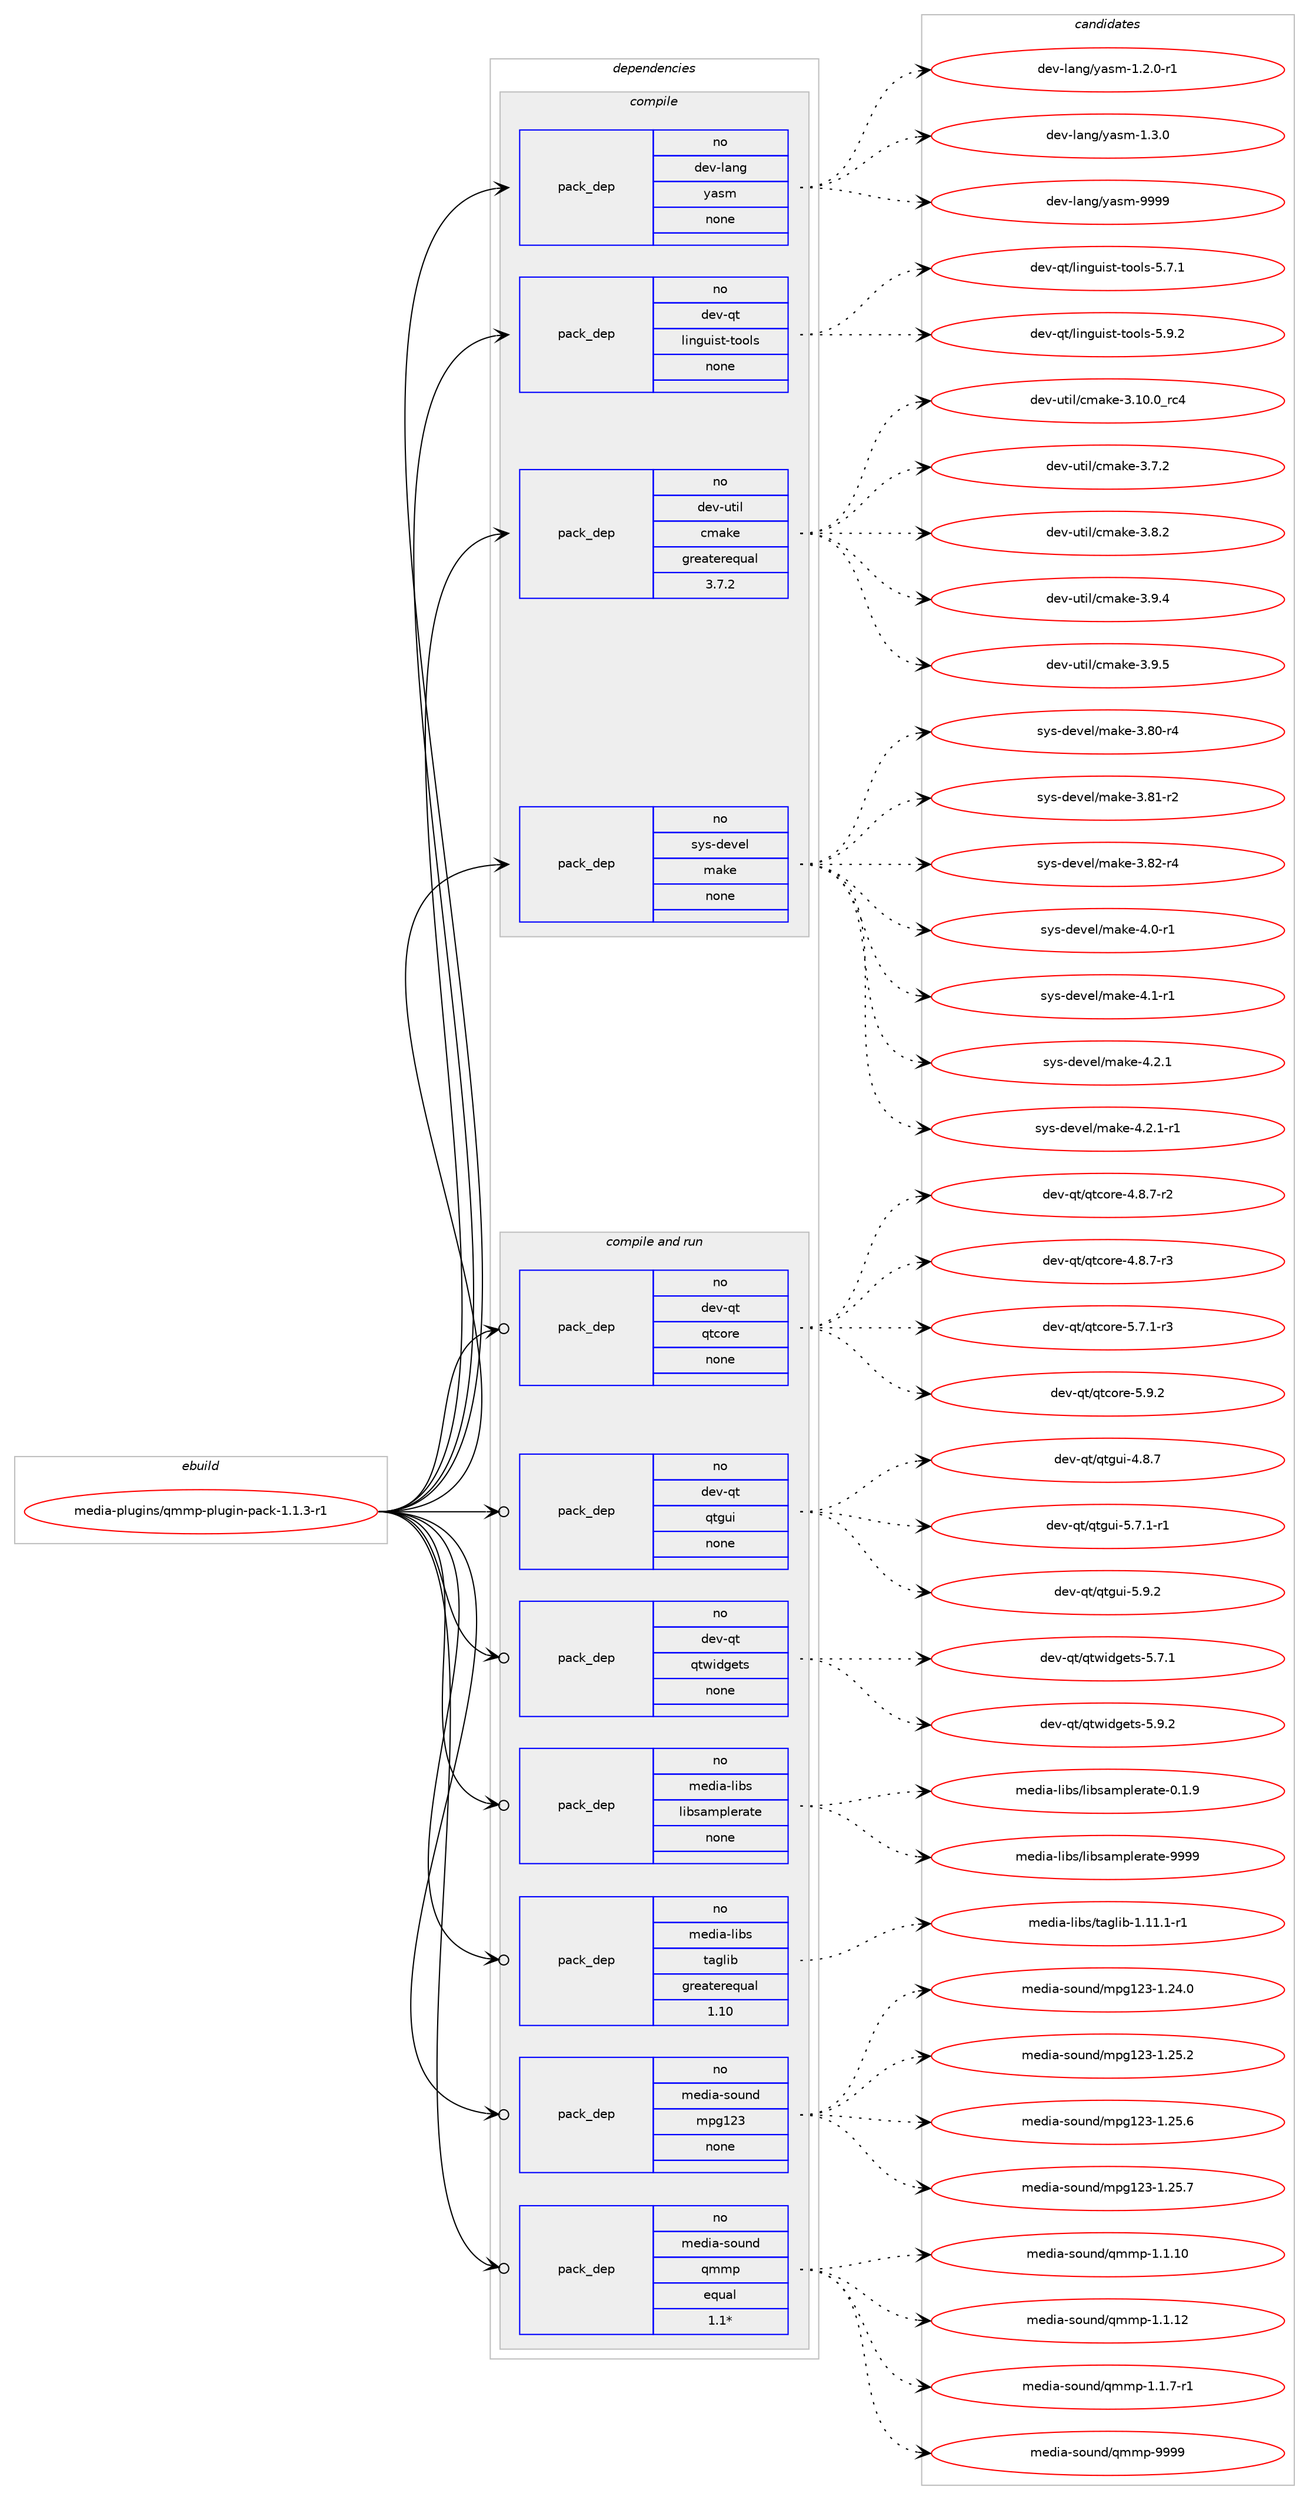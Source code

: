 digraph prolog {

# *************
# Graph options
# *************

newrank=true;
concentrate=true;
compound=true;
graph [rankdir=LR,fontname=Helvetica,fontsize=10,ranksep=1.5];#, ranksep=2.5, nodesep=0.2];
edge  [arrowhead=vee];
node  [fontname=Helvetica,fontsize=10];

# **********
# The ebuild
# **********

subgraph cluster_leftcol {
color=gray;
rank=same;
label=<<i>ebuild</i>>;
id [label="media-plugins/qmmp-plugin-pack-1.1.3-r1", color=red, width=4, href="../media-plugins/qmmp-plugin-pack-1.1.3-r1.svg"];
}

# ****************
# The dependencies
# ****************

subgraph cluster_midcol {
color=gray;
label=<<i>dependencies</i>>;
subgraph cluster_compile {
fillcolor="#eeeeee";
style=filled;
label=<<i>compile</i>>;
subgraph pack277352 {
dependency375810 [label=<<TABLE BORDER="0" CELLBORDER="1" CELLSPACING="0" CELLPADDING="4" WIDTH="220"><TR><TD ROWSPAN="6" CELLPADDING="30">pack_dep</TD></TR><TR><TD WIDTH="110">no</TD></TR><TR><TD>dev-lang</TD></TR><TR><TD>yasm</TD></TR><TR><TD>none</TD></TR><TR><TD></TD></TR></TABLE>>, shape=none, color=blue];
}
id:e -> dependency375810:w [weight=20,style="solid",arrowhead="vee"];
subgraph pack277353 {
dependency375811 [label=<<TABLE BORDER="0" CELLBORDER="1" CELLSPACING="0" CELLPADDING="4" WIDTH="220"><TR><TD ROWSPAN="6" CELLPADDING="30">pack_dep</TD></TR><TR><TD WIDTH="110">no</TD></TR><TR><TD>dev-qt</TD></TR><TR><TD>linguist-tools</TD></TR><TR><TD>none</TD></TR><TR><TD></TD></TR></TABLE>>, shape=none, color=blue];
}
id:e -> dependency375811:w [weight=20,style="solid",arrowhead="vee"];
subgraph pack277354 {
dependency375812 [label=<<TABLE BORDER="0" CELLBORDER="1" CELLSPACING="0" CELLPADDING="4" WIDTH="220"><TR><TD ROWSPAN="6" CELLPADDING="30">pack_dep</TD></TR><TR><TD WIDTH="110">no</TD></TR><TR><TD>dev-util</TD></TR><TR><TD>cmake</TD></TR><TR><TD>greaterequal</TD></TR><TR><TD>3.7.2</TD></TR></TABLE>>, shape=none, color=blue];
}
id:e -> dependency375812:w [weight=20,style="solid",arrowhead="vee"];
subgraph pack277355 {
dependency375813 [label=<<TABLE BORDER="0" CELLBORDER="1" CELLSPACING="0" CELLPADDING="4" WIDTH="220"><TR><TD ROWSPAN="6" CELLPADDING="30">pack_dep</TD></TR><TR><TD WIDTH="110">no</TD></TR><TR><TD>sys-devel</TD></TR><TR><TD>make</TD></TR><TR><TD>none</TD></TR><TR><TD></TD></TR></TABLE>>, shape=none, color=blue];
}
id:e -> dependency375813:w [weight=20,style="solid",arrowhead="vee"];
}
subgraph cluster_compileandrun {
fillcolor="#eeeeee";
style=filled;
label=<<i>compile and run</i>>;
subgraph pack277356 {
dependency375814 [label=<<TABLE BORDER="0" CELLBORDER="1" CELLSPACING="0" CELLPADDING="4" WIDTH="220"><TR><TD ROWSPAN="6" CELLPADDING="30">pack_dep</TD></TR><TR><TD WIDTH="110">no</TD></TR><TR><TD>dev-qt</TD></TR><TR><TD>qtcore</TD></TR><TR><TD>none</TD></TR><TR><TD></TD></TR></TABLE>>, shape=none, color=blue];
}
id:e -> dependency375814:w [weight=20,style="solid",arrowhead="odotvee"];
subgraph pack277357 {
dependency375815 [label=<<TABLE BORDER="0" CELLBORDER="1" CELLSPACING="0" CELLPADDING="4" WIDTH="220"><TR><TD ROWSPAN="6" CELLPADDING="30">pack_dep</TD></TR><TR><TD WIDTH="110">no</TD></TR><TR><TD>dev-qt</TD></TR><TR><TD>qtgui</TD></TR><TR><TD>none</TD></TR><TR><TD></TD></TR></TABLE>>, shape=none, color=blue];
}
id:e -> dependency375815:w [weight=20,style="solid",arrowhead="odotvee"];
subgraph pack277358 {
dependency375816 [label=<<TABLE BORDER="0" CELLBORDER="1" CELLSPACING="0" CELLPADDING="4" WIDTH="220"><TR><TD ROWSPAN="6" CELLPADDING="30">pack_dep</TD></TR><TR><TD WIDTH="110">no</TD></TR><TR><TD>dev-qt</TD></TR><TR><TD>qtwidgets</TD></TR><TR><TD>none</TD></TR><TR><TD></TD></TR></TABLE>>, shape=none, color=blue];
}
id:e -> dependency375816:w [weight=20,style="solid",arrowhead="odotvee"];
subgraph pack277359 {
dependency375817 [label=<<TABLE BORDER="0" CELLBORDER="1" CELLSPACING="0" CELLPADDING="4" WIDTH="220"><TR><TD ROWSPAN="6" CELLPADDING="30">pack_dep</TD></TR><TR><TD WIDTH="110">no</TD></TR><TR><TD>media-libs</TD></TR><TR><TD>libsamplerate</TD></TR><TR><TD>none</TD></TR><TR><TD></TD></TR></TABLE>>, shape=none, color=blue];
}
id:e -> dependency375817:w [weight=20,style="solid",arrowhead="odotvee"];
subgraph pack277360 {
dependency375818 [label=<<TABLE BORDER="0" CELLBORDER="1" CELLSPACING="0" CELLPADDING="4" WIDTH="220"><TR><TD ROWSPAN="6" CELLPADDING="30">pack_dep</TD></TR><TR><TD WIDTH="110">no</TD></TR><TR><TD>media-libs</TD></TR><TR><TD>taglib</TD></TR><TR><TD>greaterequal</TD></TR><TR><TD>1.10</TD></TR></TABLE>>, shape=none, color=blue];
}
id:e -> dependency375818:w [weight=20,style="solid",arrowhead="odotvee"];
subgraph pack277361 {
dependency375819 [label=<<TABLE BORDER="0" CELLBORDER="1" CELLSPACING="0" CELLPADDING="4" WIDTH="220"><TR><TD ROWSPAN="6" CELLPADDING="30">pack_dep</TD></TR><TR><TD WIDTH="110">no</TD></TR><TR><TD>media-sound</TD></TR><TR><TD>mpg123</TD></TR><TR><TD>none</TD></TR><TR><TD></TD></TR></TABLE>>, shape=none, color=blue];
}
id:e -> dependency375819:w [weight=20,style="solid",arrowhead="odotvee"];
subgraph pack277362 {
dependency375820 [label=<<TABLE BORDER="0" CELLBORDER="1" CELLSPACING="0" CELLPADDING="4" WIDTH="220"><TR><TD ROWSPAN="6" CELLPADDING="30">pack_dep</TD></TR><TR><TD WIDTH="110">no</TD></TR><TR><TD>media-sound</TD></TR><TR><TD>qmmp</TD></TR><TR><TD>equal</TD></TR><TR><TD>1.1*</TD></TR></TABLE>>, shape=none, color=blue];
}
id:e -> dependency375820:w [weight=20,style="solid",arrowhead="odotvee"];
}
subgraph cluster_run {
fillcolor="#eeeeee";
style=filled;
label=<<i>run</i>>;
}
}

# **************
# The candidates
# **************

subgraph cluster_choices {
rank=same;
color=gray;
label=<<i>candidates</i>>;

subgraph choice277352 {
color=black;
nodesep=1;
choice100101118451089711010347121971151094549465046484511449 [label="dev-lang/yasm-1.2.0-r1", color=red, width=4,href="../dev-lang/yasm-1.2.0-r1.svg"];
choice10010111845108971101034712197115109454946514648 [label="dev-lang/yasm-1.3.0", color=red, width=4,href="../dev-lang/yasm-1.3.0.svg"];
choice100101118451089711010347121971151094557575757 [label="dev-lang/yasm-9999", color=red, width=4,href="../dev-lang/yasm-9999.svg"];
dependency375810:e -> choice100101118451089711010347121971151094549465046484511449:w [style=dotted,weight="100"];
dependency375810:e -> choice10010111845108971101034712197115109454946514648:w [style=dotted,weight="100"];
dependency375810:e -> choice100101118451089711010347121971151094557575757:w [style=dotted,weight="100"];
}
subgraph choice277353 {
color=black;
nodesep=1;
choice100101118451131164710810511010311710511511645116111111108115455346554649 [label="dev-qt/linguist-tools-5.7.1", color=red, width=4,href="../dev-qt/linguist-tools-5.7.1.svg"];
choice100101118451131164710810511010311710511511645116111111108115455346574650 [label="dev-qt/linguist-tools-5.9.2", color=red, width=4,href="../dev-qt/linguist-tools-5.9.2.svg"];
dependency375811:e -> choice100101118451131164710810511010311710511511645116111111108115455346554649:w [style=dotted,weight="100"];
dependency375811:e -> choice100101118451131164710810511010311710511511645116111111108115455346574650:w [style=dotted,weight="100"];
}
subgraph choice277354 {
color=black;
nodesep=1;
choice1001011184511711610510847991099710710145514649484648951149952 [label="dev-util/cmake-3.10.0_rc4", color=red, width=4,href="../dev-util/cmake-3.10.0_rc4.svg"];
choice10010111845117116105108479910997107101455146554650 [label="dev-util/cmake-3.7.2", color=red, width=4,href="../dev-util/cmake-3.7.2.svg"];
choice10010111845117116105108479910997107101455146564650 [label="dev-util/cmake-3.8.2", color=red, width=4,href="../dev-util/cmake-3.8.2.svg"];
choice10010111845117116105108479910997107101455146574652 [label="dev-util/cmake-3.9.4", color=red, width=4,href="../dev-util/cmake-3.9.4.svg"];
choice10010111845117116105108479910997107101455146574653 [label="dev-util/cmake-3.9.5", color=red, width=4,href="../dev-util/cmake-3.9.5.svg"];
dependency375812:e -> choice1001011184511711610510847991099710710145514649484648951149952:w [style=dotted,weight="100"];
dependency375812:e -> choice10010111845117116105108479910997107101455146554650:w [style=dotted,weight="100"];
dependency375812:e -> choice10010111845117116105108479910997107101455146564650:w [style=dotted,weight="100"];
dependency375812:e -> choice10010111845117116105108479910997107101455146574652:w [style=dotted,weight="100"];
dependency375812:e -> choice10010111845117116105108479910997107101455146574653:w [style=dotted,weight="100"];
}
subgraph choice277355 {
color=black;
nodesep=1;
choice11512111545100101118101108471099710710145514656484511452 [label="sys-devel/make-3.80-r4", color=red, width=4,href="../sys-devel/make-3.80-r4.svg"];
choice11512111545100101118101108471099710710145514656494511450 [label="sys-devel/make-3.81-r2", color=red, width=4,href="../sys-devel/make-3.81-r2.svg"];
choice11512111545100101118101108471099710710145514656504511452 [label="sys-devel/make-3.82-r4", color=red, width=4,href="../sys-devel/make-3.82-r4.svg"];
choice115121115451001011181011084710997107101455246484511449 [label="sys-devel/make-4.0-r1", color=red, width=4,href="../sys-devel/make-4.0-r1.svg"];
choice115121115451001011181011084710997107101455246494511449 [label="sys-devel/make-4.1-r1", color=red, width=4,href="../sys-devel/make-4.1-r1.svg"];
choice115121115451001011181011084710997107101455246504649 [label="sys-devel/make-4.2.1", color=red, width=4,href="../sys-devel/make-4.2.1.svg"];
choice1151211154510010111810110847109971071014552465046494511449 [label="sys-devel/make-4.2.1-r1", color=red, width=4,href="../sys-devel/make-4.2.1-r1.svg"];
dependency375813:e -> choice11512111545100101118101108471099710710145514656484511452:w [style=dotted,weight="100"];
dependency375813:e -> choice11512111545100101118101108471099710710145514656494511450:w [style=dotted,weight="100"];
dependency375813:e -> choice11512111545100101118101108471099710710145514656504511452:w [style=dotted,weight="100"];
dependency375813:e -> choice115121115451001011181011084710997107101455246484511449:w [style=dotted,weight="100"];
dependency375813:e -> choice115121115451001011181011084710997107101455246494511449:w [style=dotted,weight="100"];
dependency375813:e -> choice115121115451001011181011084710997107101455246504649:w [style=dotted,weight="100"];
dependency375813:e -> choice1151211154510010111810110847109971071014552465046494511449:w [style=dotted,weight="100"];
}
subgraph choice277356 {
color=black;
nodesep=1;
choice1001011184511311647113116991111141014552465646554511450 [label="dev-qt/qtcore-4.8.7-r2", color=red, width=4,href="../dev-qt/qtcore-4.8.7-r2.svg"];
choice1001011184511311647113116991111141014552465646554511451 [label="dev-qt/qtcore-4.8.7-r3", color=red, width=4,href="../dev-qt/qtcore-4.8.7-r3.svg"];
choice1001011184511311647113116991111141014553465546494511451 [label="dev-qt/qtcore-5.7.1-r3", color=red, width=4,href="../dev-qt/qtcore-5.7.1-r3.svg"];
choice100101118451131164711311699111114101455346574650 [label="dev-qt/qtcore-5.9.2", color=red, width=4,href="../dev-qt/qtcore-5.9.2.svg"];
dependency375814:e -> choice1001011184511311647113116991111141014552465646554511450:w [style=dotted,weight="100"];
dependency375814:e -> choice1001011184511311647113116991111141014552465646554511451:w [style=dotted,weight="100"];
dependency375814:e -> choice1001011184511311647113116991111141014553465546494511451:w [style=dotted,weight="100"];
dependency375814:e -> choice100101118451131164711311699111114101455346574650:w [style=dotted,weight="100"];
}
subgraph choice277357 {
color=black;
nodesep=1;
choice1001011184511311647113116103117105455246564655 [label="dev-qt/qtgui-4.8.7", color=red, width=4,href="../dev-qt/qtgui-4.8.7.svg"];
choice10010111845113116471131161031171054553465546494511449 [label="dev-qt/qtgui-5.7.1-r1", color=red, width=4,href="../dev-qt/qtgui-5.7.1-r1.svg"];
choice1001011184511311647113116103117105455346574650 [label="dev-qt/qtgui-5.9.2", color=red, width=4,href="../dev-qt/qtgui-5.9.2.svg"];
dependency375815:e -> choice1001011184511311647113116103117105455246564655:w [style=dotted,weight="100"];
dependency375815:e -> choice10010111845113116471131161031171054553465546494511449:w [style=dotted,weight="100"];
dependency375815:e -> choice1001011184511311647113116103117105455346574650:w [style=dotted,weight="100"];
}
subgraph choice277358 {
color=black;
nodesep=1;
choice1001011184511311647113116119105100103101116115455346554649 [label="dev-qt/qtwidgets-5.7.1", color=red, width=4,href="../dev-qt/qtwidgets-5.7.1.svg"];
choice1001011184511311647113116119105100103101116115455346574650 [label="dev-qt/qtwidgets-5.9.2", color=red, width=4,href="../dev-qt/qtwidgets-5.9.2.svg"];
dependency375816:e -> choice1001011184511311647113116119105100103101116115455346554649:w [style=dotted,weight="100"];
dependency375816:e -> choice1001011184511311647113116119105100103101116115455346574650:w [style=dotted,weight="100"];
}
subgraph choice277359 {
color=black;
nodesep=1;
choice10910110010597451081059811547108105981159710911210810111497116101454846494657 [label="media-libs/libsamplerate-0.1.9", color=red, width=4,href="../media-libs/libsamplerate-0.1.9.svg"];
choice109101100105974510810598115471081059811597109112108101114971161014557575757 [label="media-libs/libsamplerate-9999", color=red, width=4,href="../media-libs/libsamplerate-9999.svg"];
dependency375817:e -> choice10910110010597451081059811547108105981159710911210810111497116101454846494657:w [style=dotted,weight="100"];
dependency375817:e -> choice109101100105974510810598115471081059811597109112108101114971161014557575757:w [style=dotted,weight="100"];
}
subgraph choice277360 {
color=black;
nodesep=1;
choice109101100105974510810598115471169710310810598454946494946494511449 [label="media-libs/taglib-1.11.1-r1", color=red, width=4,href="../media-libs/taglib-1.11.1-r1.svg"];
dependency375818:e -> choice109101100105974510810598115471169710310810598454946494946494511449:w [style=dotted,weight="100"];
}
subgraph choice277361 {
color=black;
nodesep=1;
choice10910110010597451151111171101004710911210349505145494650524648 [label="media-sound/mpg123-1.24.0", color=red, width=4,href="../media-sound/mpg123-1.24.0.svg"];
choice10910110010597451151111171101004710911210349505145494650534650 [label="media-sound/mpg123-1.25.2", color=red, width=4,href="../media-sound/mpg123-1.25.2.svg"];
choice10910110010597451151111171101004710911210349505145494650534654 [label="media-sound/mpg123-1.25.6", color=red, width=4,href="../media-sound/mpg123-1.25.6.svg"];
choice10910110010597451151111171101004710911210349505145494650534655 [label="media-sound/mpg123-1.25.7", color=red, width=4,href="../media-sound/mpg123-1.25.7.svg"];
dependency375819:e -> choice10910110010597451151111171101004710911210349505145494650524648:w [style=dotted,weight="100"];
dependency375819:e -> choice10910110010597451151111171101004710911210349505145494650534650:w [style=dotted,weight="100"];
dependency375819:e -> choice10910110010597451151111171101004710911210349505145494650534654:w [style=dotted,weight="100"];
dependency375819:e -> choice10910110010597451151111171101004710911210349505145494650534655:w [style=dotted,weight="100"];
}
subgraph choice277362 {
color=black;
nodesep=1;
choice10910110010597451151111171101004711310910911245494649464948 [label="media-sound/qmmp-1.1.10", color=red, width=4,href="../media-sound/qmmp-1.1.10.svg"];
choice10910110010597451151111171101004711310910911245494649464950 [label="media-sound/qmmp-1.1.12", color=red, width=4,href="../media-sound/qmmp-1.1.12.svg"];
choice1091011001059745115111117110100471131091091124549464946554511449 [label="media-sound/qmmp-1.1.7-r1", color=red, width=4,href="../media-sound/qmmp-1.1.7-r1.svg"];
choice1091011001059745115111117110100471131091091124557575757 [label="media-sound/qmmp-9999", color=red, width=4,href="../media-sound/qmmp-9999.svg"];
dependency375820:e -> choice10910110010597451151111171101004711310910911245494649464948:w [style=dotted,weight="100"];
dependency375820:e -> choice10910110010597451151111171101004711310910911245494649464950:w [style=dotted,weight="100"];
dependency375820:e -> choice1091011001059745115111117110100471131091091124549464946554511449:w [style=dotted,weight="100"];
dependency375820:e -> choice1091011001059745115111117110100471131091091124557575757:w [style=dotted,weight="100"];
}
}

}
